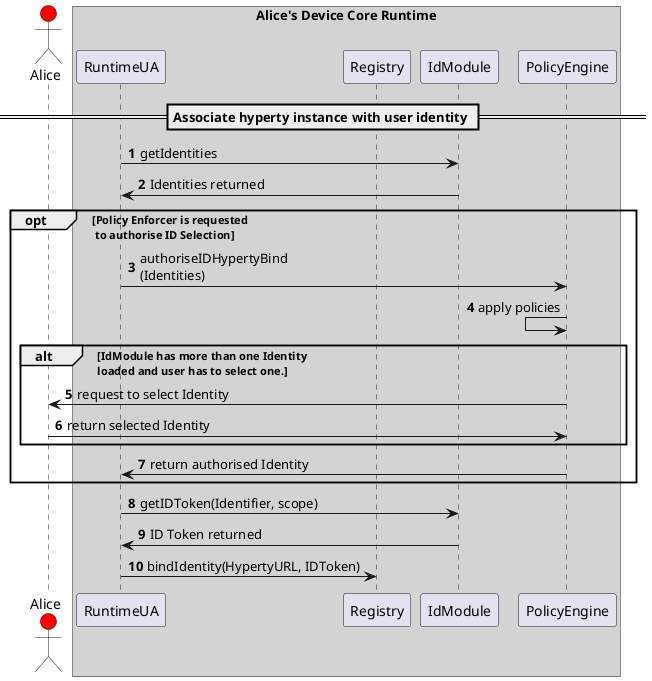 @startuml user-to-hyperty-binding-scheme.png

autonumber
actor Alice #red
box "Alice's Device Core Runtime" #LightGrey
participant RuntimeUA
participant Registry
participant IdModule
participant PolicyEngine
end box
box "Service Provider 1 Sandbox at Alice Device" #LightGrey

== Associate hyperty instance with user identity ==

RuntimeUA -> IdModule : getIdentities

RuntimeUA <- IdModule : Identities returned

opt Policy Enforcer is requested\n to authorise ID Selection

PolicyEngine <- RuntimeUA: authoriseIDHypertyBind\n(Identities)

PolicyEngine <- PolicyEngine: apply policies

alt IdModule has more than one Identity\nloaded and user has to select one.

Alice <- PolicyEngine: request to select Identity

Alice -> PolicyEngine: return selected Identity

end

PolicyEngine -> RuntimeUA: return authorised Identity

end

RuntimeUA -> IdModule: getIDToken(Identifier, scope)

RuntimeUA <- IdModule: ID Token returned

RuntimeUA -> Registry : bindIdentity(HypertyURL, IDToken)

end box


@enduml
